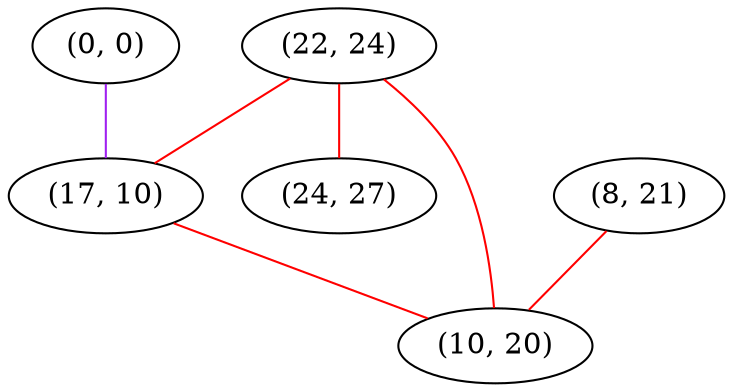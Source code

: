 graph "" {
"(0, 0)";
"(22, 24)";
"(17, 10)";
"(24, 27)";
"(8, 21)";
"(10, 20)";
"(0, 0)" -- "(17, 10)"  [color=purple, key=0, weight=4];
"(22, 24)" -- "(17, 10)"  [color=red, key=0, weight=1];
"(22, 24)" -- "(24, 27)"  [color=red, key=0, weight=1];
"(22, 24)" -- "(10, 20)"  [color=red, key=0, weight=1];
"(17, 10)" -- "(10, 20)"  [color=red, key=0, weight=1];
"(8, 21)" -- "(10, 20)"  [color=red, key=0, weight=1];
}
